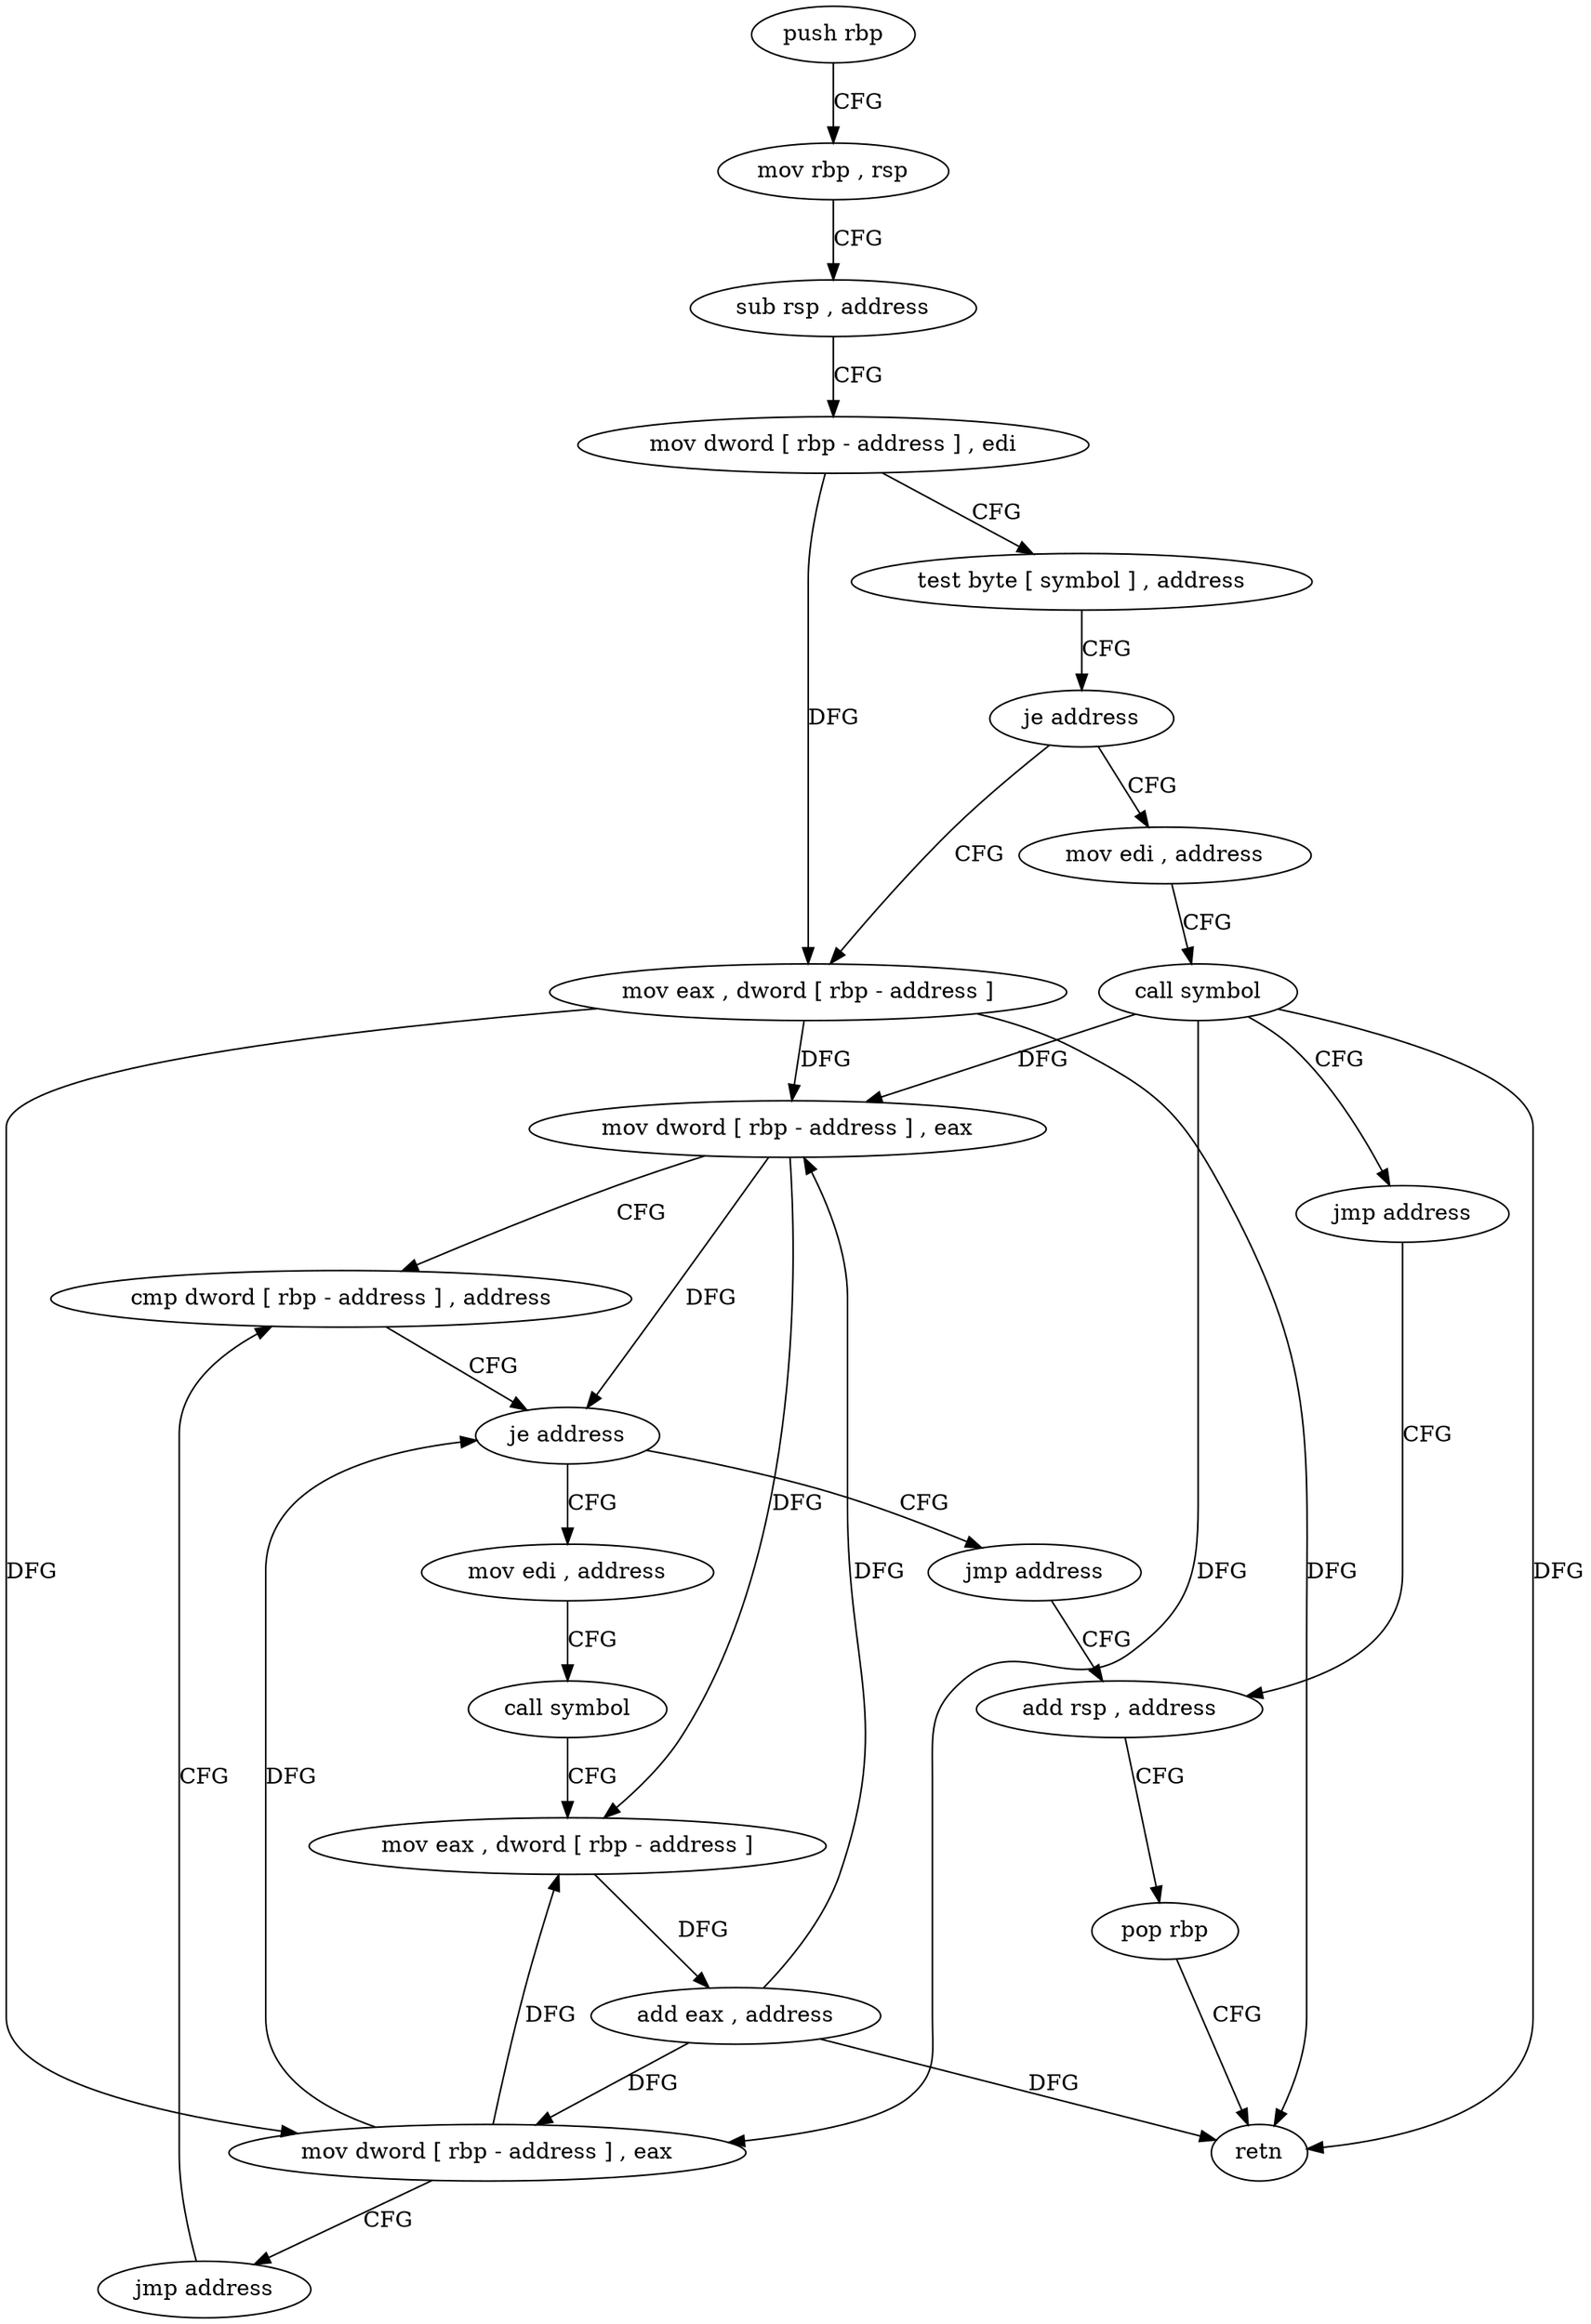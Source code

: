 digraph "func" {
"4238928" [label = "push rbp" ]
"4238929" [label = "mov rbp , rsp" ]
"4238932" [label = "sub rsp , address" ]
"4238936" [label = "mov dword [ rbp - address ] , edi" ]
"4238939" [label = "test byte [ symbol ] , address" ]
"4238947" [label = "je address" ]
"4238968" [label = "mov eax , dword [ rbp - address ]" ]
"4238953" [label = "mov edi , address" ]
"4238971" [label = "mov dword [ rbp - address ] , eax" ]
"4238974" [label = "cmp dword [ rbp - address ] , address" ]
"4238958" [label = "call symbol" ]
"4238963" [label = "jmp address" ]
"4239013" [label = "add rsp , address" ]
"4239008" [label = "jmp address" ]
"4238984" [label = "mov edi , address" ]
"4238989" [label = "call symbol" ]
"4238994" [label = "mov eax , dword [ rbp - address ]" ]
"4238997" [label = "add eax , address" ]
"4239000" [label = "mov dword [ rbp - address ] , eax" ]
"4239003" [label = "jmp address" ]
"4239017" [label = "pop rbp" ]
"4239018" [label = "retn" ]
"4238978" [label = "je address" ]
"4238928" -> "4238929" [ label = "CFG" ]
"4238929" -> "4238932" [ label = "CFG" ]
"4238932" -> "4238936" [ label = "CFG" ]
"4238936" -> "4238939" [ label = "CFG" ]
"4238936" -> "4238968" [ label = "DFG" ]
"4238939" -> "4238947" [ label = "CFG" ]
"4238947" -> "4238968" [ label = "CFG" ]
"4238947" -> "4238953" [ label = "CFG" ]
"4238968" -> "4238971" [ label = "DFG" ]
"4238968" -> "4239018" [ label = "DFG" ]
"4238968" -> "4239000" [ label = "DFG" ]
"4238953" -> "4238958" [ label = "CFG" ]
"4238971" -> "4238974" [ label = "CFG" ]
"4238971" -> "4238978" [ label = "DFG" ]
"4238971" -> "4238994" [ label = "DFG" ]
"4238974" -> "4238978" [ label = "CFG" ]
"4238958" -> "4238963" [ label = "CFG" ]
"4238958" -> "4238971" [ label = "DFG" ]
"4238958" -> "4239018" [ label = "DFG" ]
"4238958" -> "4239000" [ label = "DFG" ]
"4238963" -> "4239013" [ label = "CFG" ]
"4239013" -> "4239017" [ label = "CFG" ]
"4239008" -> "4239013" [ label = "CFG" ]
"4238984" -> "4238989" [ label = "CFG" ]
"4238989" -> "4238994" [ label = "CFG" ]
"4238994" -> "4238997" [ label = "DFG" ]
"4238997" -> "4239000" [ label = "DFG" ]
"4238997" -> "4238971" [ label = "DFG" ]
"4238997" -> "4239018" [ label = "DFG" ]
"4239000" -> "4239003" [ label = "CFG" ]
"4239000" -> "4238978" [ label = "DFG" ]
"4239000" -> "4238994" [ label = "DFG" ]
"4239003" -> "4238974" [ label = "CFG" ]
"4239017" -> "4239018" [ label = "CFG" ]
"4238978" -> "4239008" [ label = "CFG" ]
"4238978" -> "4238984" [ label = "CFG" ]
}
